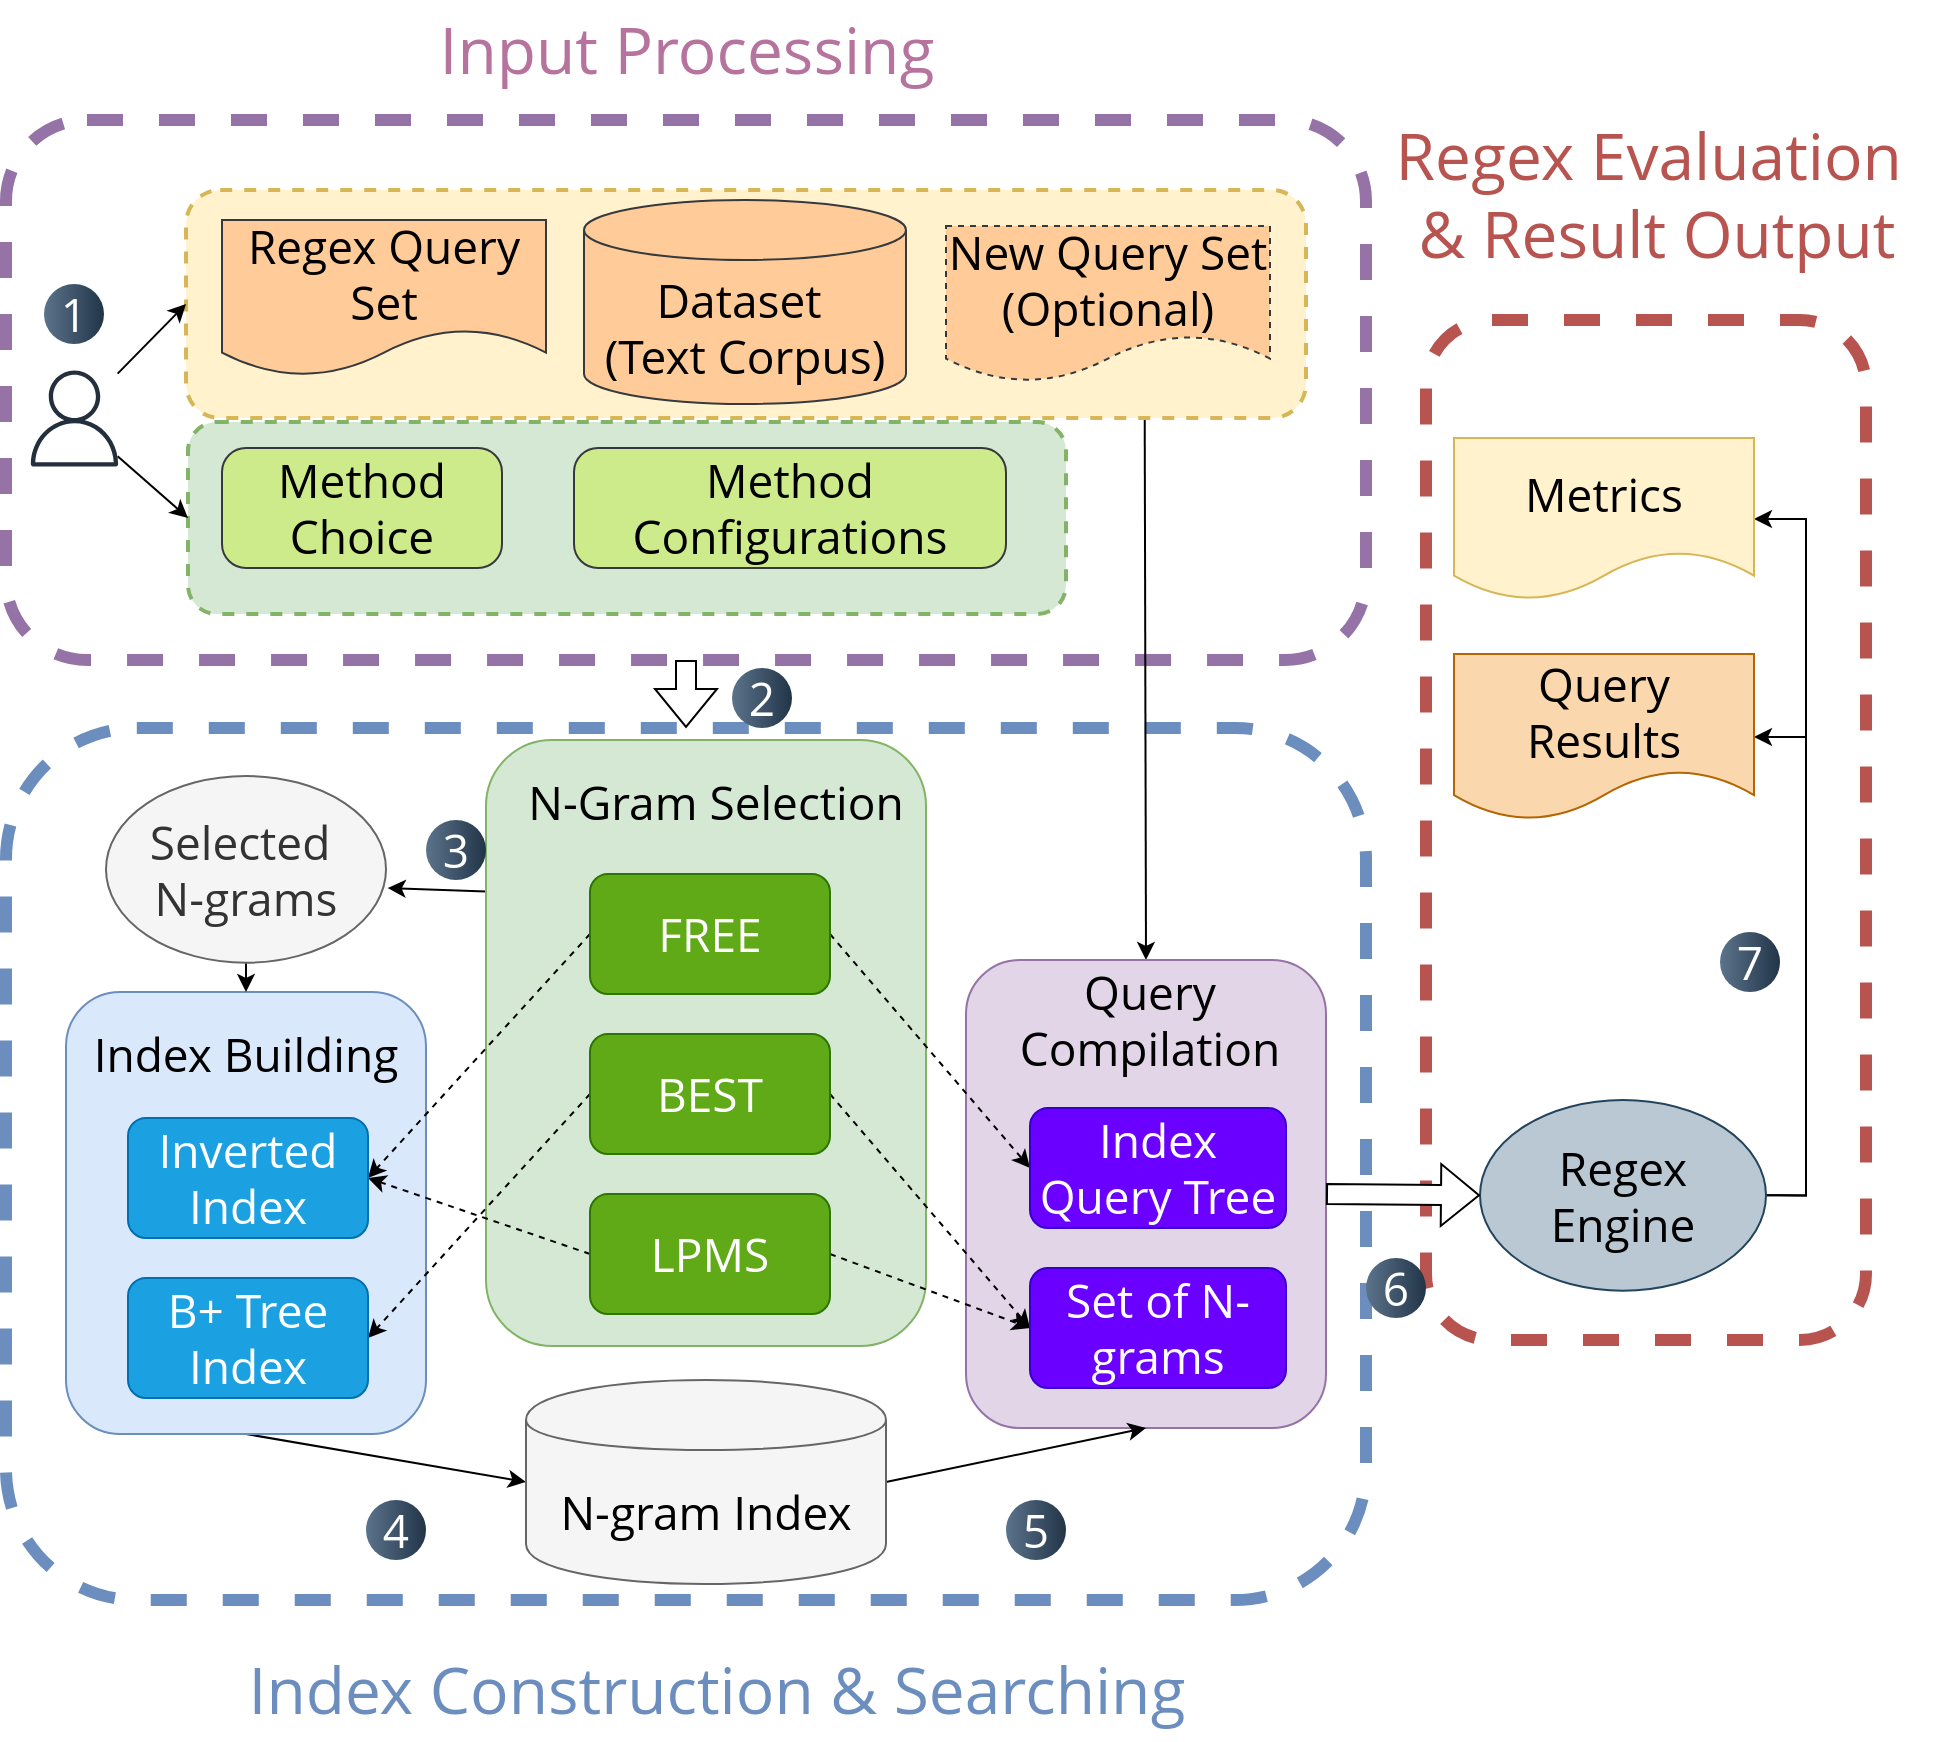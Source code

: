 <mxfile version="26.0.16">
  <diagram name="Page-1" id="XOBH2UwNxH3h4FvQxT4a">
    <mxGraphModel dx="3275" dy="1269" grid="1" gridSize="10" guides="1" tooltips="1" connect="1" arrows="1" fold="1" page="1" pageScale="1" pageWidth="827" pageHeight="1169" math="0" shadow="0">
      <root>
        <mxCell id="0" />
        <mxCell id="1" parent="0" />
        <mxCell id="XznajtD9aebyjoyYeydh-54" value="" style="rounded=1;whiteSpace=wrap;html=1;fillColor=none;strokeColor=#6c8ebf;dashed=1;strokeWidth=6;fontSize=23;fontStyle=0;fontFamily=open sans;" parent="1" vertex="1">
          <mxGeometry x="120" y="964" width="680" height="436" as="geometry" />
        </mxCell>
        <mxCell id="GMcssU_Ty1ya55II_kSy-3" value="" style="rounded=1;whiteSpace=wrap;html=1;fillColor=none;dashed=1;strokeWidth=6;strokeColor=#b85450;fontStyle=0;fontFamily=open sans;fontSize=23;" parent="1" vertex="1">
          <mxGeometry x="830" y="760" width="220" height="510" as="geometry" />
        </mxCell>
        <mxCell id="XznajtD9aebyjoyYeydh-66" value="" style="rounded=0;orthogonalLoop=1;jettySize=auto;html=1;entryX=0.5;entryY=0;entryDx=0;entryDy=0;shape=flexArrow;fontStyle=0;fontFamily=open sans;fontSize=23;" parent="1" source="XznajtD9aebyjoyYeydh-53" target="XznajtD9aebyjoyYeydh-54" edge="1">
          <mxGeometry relative="1" as="geometry">
            <mxPoint x="500" y="950" as="targetPoint" />
          </mxGeometry>
        </mxCell>
        <mxCell id="XznajtD9aebyjoyYeydh-53" value="" style="rounded=1;whiteSpace=wrap;html=1;fillColor=none;strokeColor=#9673a6;dashed=1;strokeWidth=6;fontSize=22;fontStyle=0;fontFamily=open sans;" parent="1" vertex="1">
          <mxGeometry x="120" y="660" width="680" height="270" as="geometry" />
        </mxCell>
        <mxCell id="XznajtD9aebyjoyYeydh-44" value="" style="rounded=1;whiteSpace=wrap;html=1;fillColor=#d5e8d4;dashed=1;strokeColor=#82b366;strokeWidth=2;fontSize=23;fontStyle=0;fontFamily=open sans;" parent="1" vertex="1">
          <mxGeometry x="211" y="811" width="439" height="96" as="geometry" />
        </mxCell>
        <mxCell id="XznajtD9aebyjoyYeydh-50" style="edgeStyle=none;rounded=0;orthogonalLoop=1;jettySize=auto;html=1;exitX=0.856;exitY=1.002;exitDx=0;exitDy=0;entryX=0.5;entryY=0;entryDx=0;entryDy=0;exitPerimeter=0;fontSize=23;fontStyle=0;fontFamily=open sans;" parent="1" source="XznajtD9aebyjoyYeydh-43" target="XznajtD9aebyjoyYeydh-16" edge="1">
          <mxGeometry relative="1" as="geometry" />
        </mxCell>
        <mxCell id="XznajtD9aebyjoyYeydh-43" value="" style="rounded=1;whiteSpace=wrap;html=1;fillColor=#fff2cc;dashed=1;strokeColor=#d6b656;strokeWidth=2;fontSize=24;fontStyle=0;fontFamily=open sans;" parent="1" vertex="1">
          <mxGeometry x="210" y="695" width="560" height="114" as="geometry" />
        </mxCell>
        <mxCell id="XznajtD9aebyjoyYeydh-16" value="" style="rounded=1;whiteSpace=wrap;html=1;fillColor=#e1d5e7;strokeColor=#9673a6;fontSize=23;fontStyle=0;fontFamily=open sans;" parent="1" vertex="1">
          <mxGeometry x="600" y="1080" width="180" height="234" as="geometry" />
        </mxCell>
        <mxCell id="XznajtD9aebyjoyYeydh-29" style="edgeStyle=none;rounded=0;orthogonalLoop=1;jettySize=auto;html=1;exitX=0.5;exitY=1;exitDx=0;exitDy=0;entryX=0;entryY=0.5;entryDx=0;entryDy=0;fontSize=23;fontStyle=0;fontFamily=open sans;" parent="1" source="XznajtD9aebyjoyYeydh-11" target="XznajtD9aebyjoyYeydh-21" edge="1">
          <mxGeometry relative="1" as="geometry">
            <mxPoint x="260" y="1302" as="targetPoint" />
          </mxGeometry>
        </mxCell>
        <mxCell id="XznajtD9aebyjoyYeydh-11" value="" style="rounded=1;whiteSpace=wrap;html=1;fillColor=#dae8fc;strokeColor=#6c8ebf;fontSize=23;fontStyle=0;fontFamily=open sans;" parent="1" vertex="1">
          <mxGeometry x="150" y="1096" width="180" height="221" as="geometry" />
        </mxCell>
        <mxCell id="XznajtD9aebyjoyYeydh-28" style="edgeStyle=none;rounded=0;orthogonalLoop=1;jettySize=auto;html=1;exitX=0;exitY=0.25;exitDx=0;exitDy=0;entryX=1.006;entryY=0.6;entryDx=0;entryDy=0;entryPerimeter=0;fontSize=23;fontStyle=0;fontFamily=open sans;" parent="1" source="XznajtD9aebyjoyYeydh-6" target="XznajtD9aebyjoyYeydh-27" edge="1">
          <mxGeometry relative="1" as="geometry" />
        </mxCell>
        <mxCell id="XznajtD9aebyjoyYeydh-6" value="" style="rounded=1;whiteSpace=wrap;html=1;fillColor=#d5e8d4;strokeColor=#82b366;fontSize=23;fontStyle=0;fontFamily=open sans;" parent="1" vertex="1">
          <mxGeometry x="360" y="970" width="220" height="303" as="geometry" />
        </mxCell>
        <mxCell id="XznajtD9aebyjoyYeydh-24" style="edgeStyle=none;rounded=0;orthogonalLoop=1;jettySize=auto;html=1;exitX=0;exitY=0.5;exitDx=0;exitDy=0;entryX=1;entryY=0.5;entryDx=0;entryDy=0;fontSize=23;dashed=1;fontStyle=0;fontFamily=open sans;" parent="1" source="XznajtD9aebyjoyYeydh-7" target="XznajtD9aebyjoyYeydh-14" edge="1">
          <mxGeometry relative="1" as="geometry" />
        </mxCell>
        <mxCell id="XznajtD9aebyjoyYeydh-33" style="edgeStyle=none;rounded=0;orthogonalLoop=1;jettySize=auto;html=1;exitX=1;exitY=0.5;exitDx=0;exitDy=0;entryX=0;entryY=0.5;entryDx=0;entryDy=0;fontSize=23;dashed=1;fontStyle=0;fontFamily=open sans;" parent="1" source="XznajtD9aebyjoyYeydh-7" target="XznajtD9aebyjoyYeydh-18" edge="1">
          <mxGeometry relative="1" as="geometry" />
        </mxCell>
        <mxCell id="XznajtD9aebyjoyYeydh-7" value="FREE" style="rounded=1;whiteSpace=wrap;html=1;fillColor=#60a917;strokeColor=#2D7600;fontSize=23;fontColor=#ffffff;fontStyle=0;fontFamily=open sans;" parent="1" vertex="1">
          <mxGeometry x="412" y="1037" width="120" height="60" as="geometry" />
        </mxCell>
        <mxCell id="XznajtD9aebyjoyYeydh-26" style="edgeStyle=none;rounded=0;orthogonalLoop=1;jettySize=auto;html=1;exitX=0;exitY=0.5;exitDx=0;exitDy=0;entryX=1;entryY=0.5;entryDx=0;entryDy=0;fontSize=23;dashed=1;fontStyle=0;fontFamily=open sans;" parent="1" source="XznajtD9aebyjoyYeydh-8" target="XznajtD9aebyjoyYeydh-14" edge="1">
          <mxGeometry relative="1" as="geometry" />
        </mxCell>
        <mxCell id="XznajtD9aebyjoyYeydh-35" style="edgeStyle=none;rounded=0;orthogonalLoop=1;jettySize=auto;html=1;exitX=1;exitY=0.5;exitDx=0;exitDy=0;entryX=0;entryY=0.5;entryDx=0;entryDy=0;fontSize=23;dashed=1;fontStyle=0;fontFamily=open sans;" parent="1" source="XznajtD9aebyjoyYeydh-8" target="XznajtD9aebyjoyYeydh-17" edge="1">
          <mxGeometry relative="1" as="geometry" />
        </mxCell>
        <mxCell id="XznajtD9aebyjoyYeydh-8" value="LPMS" style="rounded=1;whiteSpace=wrap;html=1;fillColor=#60a917;strokeColor=#2D7600;fontSize=23;fontColor=#ffffff;fontStyle=0;fontFamily=open sans;" parent="1" vertex="1">
          <mxGeometry x="412" y="1197" width="120" height="60" as="geometry" />
        </mxCell>
        <mxCell id="XznajtD9aebyjoyYeydh-25" style="edgeStyle=none;rounded=0;orthogonalLoop=1;jettySize=auto;html=1;exitX=0;exitY=0.5;exitDx=0;exitDy=0;entryX=1;entryY=0.5;entryDx=0;entryDy=0;fontSize=23;dashed=1;fontStyle=0;fontFamily=open sans;" parent="1" source="XznajtD9aebyjoyYeydh-9" target="XznajtD9aebyjoyYeydh-13" edge="1">
          <mxGeometry relative="1" as="geometry" />
        </mxCell>
        <mxCell id="XznajtD9aebyjoyYeydh-34" style="edgeStyle=none;rounded=0;orthogonalLoop=1;jettySize=auto;html=1;exitX=1;exitY=0.5;exitDx=0;exitDy=0;entryX=0;entryY=0.5;entryDx=0;entryDy=0;fontSize=23;dashed=1;fontStyle=0;fontFamily=open sans;" parent="1" source="XznajtD9aebyjoyYeydh-9" target="XznajtD9aebyjoyYeydh-17" edge="1">
          <mxGeometry relative="1" as="geometry" />
        </mxCell>
        <mxCell id="XznajtD9aebyjoyYeydh-9" value="BEST" style="rounded=1;whiteSpace=wrap;html=1;fillColor=#60a917;strokeColor=#2D7600;fontSize=23;fontColor=#ffffff;fontStyle=0;fontFamily=open sans;" parent="1" vertex="1">
          <mxGeometry x="412" y="1117" width="120" height="60" as="geometry" />
        </mxCell>
        <mxCell id="XznajtD9aebyjoyYeydh-10" value="N-Gram Selection" style="rounded=1;whiteSpace=wrap;html=1;fillColor=none;strokeColor=none;fontSize=23;fontStyle=0;fontFamily=open sans;" parent="1" vertex="1">
          <mxGeometry x="370" y="981" width="210" height="40" as="geometry" />
        </mxCell>
        <mxCell id="XznajtD9aebyjoyYeydh-13" value="B+ Tree Index" style="rounded=1;whiteSpace=wrap;html=1;fillColor=#1ba1e2;strokeColor=#006EAF;fontSize=23;fontColor=#ffffff;fontStyle=0;fontFamily=open sans;" parent="1" vertex="1">
          <mxGeometry x="181" y="1239" width="120" height="60" as="geometry" />
        </mxCell>
        <mxCell id="XznajtD9aebyjoyYeydh-14" value="Inverted Index" style="rounded=1;whiteSpace=wrap;html=1;fillColor=#1ba1e2;strokeColor=#006EAF;fontSize=23;fontColor=#ffffff;fontStyle=0;fontFamily=open sans;" parent="1" vertex="1">
          <mxGeometry x="181" y="1159" width="120" height="60" as="geometry" />
        </mxCell>
        <mxCell id="XznajtD9aebyjoyYeydh-15" value="Index Building" style="rounded=1;whiteSpace=wrap;html=1;fillColor=none;strokeColor=none;fontSize=23;fontStyle=0;fontFamily=open sans;" parent="1" vertex="1">
          <mxGeometry x="160" y="1107" width="160" height="40" as="geometry" />
        </mxCell>
        <mxCell id="XznajtD9aebyjoyYeydh-17" value="Set of N-grams" style="rounded=1;whiteSpace=wrap;html=1;fillColor=#6a00ff;strokeColor=#3700CC;fontSize=23;fontColor=#ffffff;fontStyle=0;fontFamily=open sans;" parent="1" vertex="1">
          <mxGeometry x="632" y="1234" width="128" height="60" as="geometry" />
        </mxCell>
        <mxCell id="XznajtD9aebyjoyYeydh-18" value="Index Query Tree" style="rounded=1;whiteSpace=wrap;html=1;fillColor=#6a00ff;strokeColor=#3700CC;fontSize=23;fontColor=#ffffff;fontStyle=0;fontFamily=open sans;" parent="1" vertex="1">
          <mxGeometry x="632" y="1154" width="128" height="60" as="geometry" />
        </mxCell>
        <mxCell id="XznajtD9aebyjoyYeydh-19" value="Query Compilation" style="rounded=1;whiteSpace=wrap;html=1;fillColor=none;strokeColor=none;fontSize=23;fontStyle=0;fontFamily=open sans;" parent="1" vertex="1">
          <mxGeometry x="617" y="1090" width="150" height="40" as="geometry" />
        </mxCell>
        <mxCell id="XznajtD9aebyjoyYeydh-32" style="edgeStyle=none;rounded=0;orthogonalLoop=1;jettySize=auto;html=1;exitX=1;exitY=0.5;exitDx=0;exitDy=0;entryX=0.5;entryY=1;entryDx=0;entryDy=0;fontSize=23;fontStyle=0;fontFamily=open sans;" parent="1" source="XznajtD9aebyjoyYeydh-21" target="XznajtD9aebyjoyYeydh-16" edge="1">
          <mxGeometry relative="1" as="geometry" />
        </mxCell>
        <mxCell id="XznajtD9aebyjoyYeydh-21" value="N-gram Index" style="shape=cylinder;whiteSpace=wrap;html=1;boundedLbl=1;fillColor=#f5f5f5;strokeColor=#666666;fontSize=23;fontStyle=0;fontFamily=open sans;" parent="1" vertex="1">
          <mxGeometry x="380" y="1290" width="180" height="102" as="geometry" />
        </mxCell>
        <mxCell id="XznajtD9aebyjoyYeydh-37" style="edgeStyle=none;rounded=0;orthogonalLoop=1;jettySize=auto;html=1;exitX=0.5;exitY=1;exitDx=0;exitDy=0;entryX=0.5;entryY=0;entryDx=0;entryDy=0;fontSize=23;fontStyle=0;fontFamily=open sans;" parent="1" source="XznajtD9aebyjoyYeydh-27" target="XznajtD9aebyjoyYeydh-11" edge="1">
          <mxGeometry relative="1" as="geometry" />
        </mxCell>
        <mxCell id="XznajtD9aebyjoyYeydh-27" value="Selected&amp;nbsp;&lt;div&gt;N-grams&lt;/div&gt;" style="shape=ellipse;whiteSpace=wrap;html=1;aspect=fixed;fillColor=#f5f5f5;strokeColor=#666666;fontSize=23;fontColor=#333333;fontStyle=0;fontFamily=open sans;" parent="1" vertex="1">
          <mxGeometry x="170" y="988" width="140" height="93.33" as="geometry" />
        </mxCell>
        <mxCell id="XznajtD9aebyjoyYeydh-38" value="Dataset&amp;nbsp;&lt;div&gt;(Text Corpus)&lt;/div&gt;" style="shape=cylinder3;whiteSpace=wrap;html=1;boundedLbl=1;backgroundOutline=1;size=15;fillColor=#ffcc99;strokeColor=#36393d;fontSize=23;fontStyle=0;fontFamily=open sans;" parent="1" vertex="1">
          <mxGeometry x="409" y="700" width="161" height="102" as="geometry" />
        </mxCell>
        <mxCell id="XznajtD9aebyjoyYeydh-39" value="Regex Query Set" style="shape=document;whiteSpace=wrap;html=1;boundedLbl=1;fillColor=#ffcc99;strokeColor=#36393d;fontSize=23;fontStyle=0;fontFamily=open sans;" parent="1" vertex="1">
          <mxGeometry x="228" y="710" width="162" height="78" as="geometry" />
        </mxCell>
        <mxCell id="XznajtD9aebyjoyYeydh-40" value="Method Choice" style="whiteSpace=wrap;rounded=1;fillColor=#cdeb8b;strokeColor=#36393d;size=0.167;arcSize=20;html=1;shadow=0;fontSize=23;fontStyle=0;fontFamily=open sans;" parent="1" vertex="1">
          <mxGeometry x="228" y="824" width="140" height="60" as="geometry" />
        </mxCell>
        <mxCell id="XznajtD9aebyjoyYeydh-42" value="New Query Set (Optional)" style="shape=document;whiteSpace=wrap;html=1;boundedLbl=1;dashed=1;fillColor=#ffcc99;strokeColor=#36393d;fontSize=23;fontStyle=0;fontFamily=open sans;" parent="1" vertex="1">
          <mxGeometry x="590" y="713" width="162" height="78" as="geometry" />
        </mxCell>
        <mxCell id="XznajtD9aebyjoyYeydh-45" value="" style="group;fontSize=23;fontStyle=0;fontFamily=open sans;" parent="1" vertex="1" connectable="0">
          <mxGeometry x="130" y="785" width="48" height="49" as="geometry" />
        </mxCell>
        <mxCell id="XznajtD9aebyjoyYeydh-46" value="" style="rounded=0;whiteSpace=wrap;html=1;strokeColor=none;fontSize=23;fontStyle=0;fontFamily=open sans;" parent="XznajtD9aebyjoyYeydh-45" vertex="1">
          <mxGeometry x="2" y="19" width="40" height="30" as="geometry" />
        </mxCell>
        <mxCell id="XznajtD9aebyjoyYeydh-47" value="" style="sketch=0;outlineConnect=0;fontColor=#232F3E;gradientColor=none;fillColor=#232F3D;strokeColor=none;dashed=0;verticalLabelPosition=bottom;verticalAlign=top;align=center;html=1;fontSize=23;fontStyle=0;aspect=fixed;pointerEvents=1;shape=mxgraph.aws4.user;strokeWidth=0;fontFamily=open sans;" parent="XznajtD9aebyjoyYeydh-45" vertex="1">
          <mxGeometry width="48" height="48" as="geometry" />
        </mxCell>
        <mxCell id="XznajtD9aebyjoyYeydh-48" style="edgeStyle=none;rounded=0;orthogonalLoop=1;jettySize=auto;html=1;entryX=0;entryY=0.5;entryDx=0;entryDy=0;fontSize=23;fontStyle=0;fontFamily=open sans;" parent="1" source="XznajtD9aebyjoyYeydh-47" target="XznajtD9aebyjoyYeydh-43" edge="1">
          <mxGeometry relative="1" as="geometry" />
        </mxCell>
        <mxCell id="XznajtD9aebyjoyYeydh-49" style="edgeStyle=none;rounded=0;orthogonalLoop=1;jettySize=auto;html=1;entryX=0;entryY=0.5;entryDx=0;entryDy=0;fontSize=23;fontStyle=0;fontFamily=open sans;" parent="1" source="XznajtD9aebyjoyYeydh-47" target="XznajtD9aebyjoyYeydh-44" edge="1">
          <mxGeometry relative="1" as="geometry" />
        </mxCell>
        <mxCell id="XznajtD9aebyjoyYeydh-63" style="edgeStyle=orthogonalEdgeStyle;rounded=0;orthogonalLoop=1;jettySize=auto;html=1;exitX=1;exitY=0.5;exitDx=0;exitDy=0;entryX=1;entryY=0.5;entryDx=0;entryDy=0;fontSize=23;fontStyle=0;fontFamily=open sans;" parent="1" source="XznajtD9aebyjoyYeydh-56" target="XznajtD9aebyjoyYeydh-57" edge="1">
          <mxGeometry relative="1" as="geometry" />
        </mxCell>
        <mxCell id="XznajtD9aebyjoyYeydh-65" style="edgeStyle=orthogonalEdgeStyle;rounded=0;orthogonalLoop=1;jettySize=auto;html=1;exitX=1;exitY=0.5;exitDx=0;exitDy=0;entryX=1;entryY=0.5;entryDx=0;entryDy=0;fontSize=23;fontStyle=0;fontFamily=open sans;" parent="1" source="XznajtD9aebyjoyYeydh-56" target="XznajtD9aebyjoyYeydh-58" edge="1">
          <mxGeometry relative="1" as="geometry" />
        </mxCell>
        <mxCell id="XznajtD9aebyjoyYeydh-56" value="Regex Engine" style="shape=ellipse;whiteSpace=wrap;html=1;aspect=fixed;fillColor=#bac8d3;strokeColor=#23445d;fontSize=23;fontStyle=0;fontFamily=open sans;" parent="1" vertex="1">
          <mxGeometry x="857" y="1150" width="143" height="95.34" as="geometry" />
        </mxCell>
        <mxCell id="XznajtD9aebyjoyYeydh-57" value="Metrics" style="shape=document;whiteSpace=wrap;html=1;boundedLbl=1;fillColor=#fff2cc;strokeColor=#d6b656;fontSize=23;fontStyle=0;fontFamily=open sans;" parent="1" vertex="1">
          <mxGeometry x="844" y="819" width="150" height="81" as="geometry" />
        </mxCell>
        <mxCell id="XznajtD9aebyjoyYeydh-58" value="Query Results" style="shape=document;whiteSpace=wrap;html=1;boundedLbl=1;fillColor=#fad7ac;strokeColor=#b46504;fontSize=23;fontStyle=0;fontFamily=open sans;" parent="1" vertex="1">
          <mxGeometry x="844" y="927" width="150" height="83" as="geometry" />
        </mxCell>
        <mxCell id="XznajtD9aebyjoyYeydh-69" value="1" style="ellipse;whiteSpace=wrap;html=1;aspect=fixed;rotation=0;gradientColor=#223548;strokeColor=none;gradientDirection=east;fillColor=#5b738b;rounded=0;pointerEvents=0;fontFamily=open sans;fontSize=23;fontColor=#FFFFFF;spacingTop=4;spacingBottom=4;spacingLeft=4;spacingRight=4;points=[];fontStyle=0" parent="1" vertex="1">
          <mxGeometry x="139" y="742" width="30" height="30" as="geometry" />
        </mxCell>
        <mxCell id="XznajtD9aebyjoyYeydh-70" value="2" style="ellipse;whiteSpace=wrap;html=1;aspect=fixed;rotation=0;gradientColor=#223548;strokeColor=none;gradientDirection=east;fillColor=#5b738b;rounded=0;pointerEvents=0;fontFamily=open sans;fontSize=23;fontColor=#FFFFFF;spacingTop=4;spacingBottom=4;spacingLeft=4;spacingRight=4;points=[];fontStyle=0" parent="1" vertex="1">
          <mxGeometry x="483" y="934" width="30" height="30" as="geometry" />
        </mxCell>
        <mxCell id="XznajtD9aebyjoyYeydh-71" value="3" style="ellipse;whiteSpace=wrap;html=1;aspect=fixed;rotation=0;gradientColor=#223548;strokeColor=none;gradientDirection=east;fillColor=#5b738b;rounded=0;pointerEvents=0;fontFamily=open sans;fontSize=23;fontColor=#FFFFFF;spacingTop=4;spacingBottom=4;spacingLeft=4;spacingRight=4;points=[];fontStyle=0" parent="1" vertex="1">
          <mxGeometry x="330" y="1010" width="30" height="30" as="geometry" />
        </mxCell>
        <mxCell id="XznajtD9aebyjoyYeydh-72" value="4" style="ellipse;whiteSpace=wrap;html=1;aspect=fixed;rotation=0;gradientColor=#223548;strokeColor=none;gradientDirection=east;fillColor=#5b738b;rounded=0;pointerEvents=0;fontFamily=open sans;fontSize=23;fontColor=#FFFFFF;spacingTop=4;spacingBottom=4;spacingLeft=4;spacingRight=4;points=[];fontStyle=0" parent="1" vertex="1">
          <mxGeometry x="300" y="1350" width="30" height="30" as="geometry" />
        </mxCell>
        <mxCell id="XznajtD9aebyjoyYeydh-73" value="5" style="ellipse;whiteSpace=wrap;html=1;aspect=fixed;rotation=0;gradientColor=#223548;strokeColor=none;gradientDirection=east;fillColor=#5b738b;rounded=0;pointerEvents=0;fontFamily=open sans;fontSize=23;fontColor=#FFFFFF;spacingTop=4;spacingBottom=4;spacingLeft=4;spacingRight=4;points=[];fontStyle=0" parent="1" vertex="1">
          <mxGeometry x="620" y="1350" width="30" height="30" as="geometry" />
        </mxCell>
        <mxCell id="XznajtD9aebyjoyYeydh-74" value="6" style="ellipse;whiteSpace=wrap;html=1;aspect=fixed;rotation=0;gradientColor=#223548;strokeColor=none;gradientDirection=east;fillColor=#5b738b;rounded=0;pointerEvents=0;fontFamily=open sans;fontSize=23;fontColor=#FFFFFF;spacingTop=4;spacingBottom=4;spacingLeft=4;spacingRight=4;points=[];fontStyle=0" parent="1" vertex="1">
          <mxGeometry x="800" y="1229" width="30" height="30" as="geometry" />
        </mxCell>
        <mxCell id="XznajtD9aebyjoyYeydh-62" style="edgeStyle=none;rounded=0;orthogonalLoop=1;jettySize=auto;html=1;exitX=1;exitY=0.5;exitDx=0;exitDy=0;entryX=0;entryY=0.5;entryDx=0;entryDy=0;fontSize=23;shape=flexArrow;fillColor=default;fontStyle=0;fontFamily=open sans;" parent="1" source="XznajtD9aebyjoyYeydh-16" target="XznajtD9aebyjoyYeydh-56" edge="1">
          <mxGeometry relative="1" as="geometry" />
        </mxCell>
        <mxCell id="XznajtD9aebyjoyYeydh-75" value="7" style="ellipse;whiteSpace=wrap;html=1;aspect=fixed;rotation=0;gradientColor=#223548;strokeColor=none;gradientDirection=east;fillColor=#5b738b;rounded=0;pointerEvents=0;fontFamily=open sans;fontSize=23;fontColor=#FFFFFF;spacingTop=4;spacingBottom=4;spacingLeft=4;spacingRight=4;points=[];fontStyle=0" parent="1" vertex="1">
          <mxGeometry x="977" y="1066" width="30" height="30" as="geometry" />
        </mxCell>
        <mxCell id="GMcssU_Ty1ya55II_kSy-1" value="&lt;font style=&quot;color: rgb(181, 115, 157);&quot;&gt;&lt;span&gt;Input Processing&lt;/span&gt;&lt;/font&gt;" style="text;html=1;align=center;verticalAlign=middle;resizable=0;points=[];autosize=1;strokeColor=none;fillColor=none;fontStyle=0;fontFamily=open sans;fontSize=32;" parent="1" vertex="1">
          <mxGeometry x="325" y="600" width="270" height="50" as="geometry" />
        </mxCell>
        <mxCell id="GMcssU_Ty1ya55II_kSy-2" value="&lt;font style=&quot;color: light-dark(rgb(108, 142, 191), rgb(237, 237, 237));&quot;&gt;Index Construction &amp;amp; Searching&lt;/font&gt;" style="text;html=1;align=center;verticalAlign=middle;resizable=0;points=[];autosize=1;strokeColor=none;fillColor=none;fontStyle=0;fontSize=32;fontFamily=open sans;" parent="1" vertex="1">
          <mxGeometry x="230" y="1420" width="490" height="50" as="geometry" />
        </mxCell>
        <mxCell id="GMcssU_Ty1ya55II_kSy-5" value="&lt;font style=&quot;color: light-dark(rgb(184, 84, 80), rgb(237, 237, 237));&quot;&gt;&lt;span&gt;Regex Evaluation&amp;nbsp;&lt;/span&gt;&lt;/font&gt;&lt;div&gt;&lt;font style=&quot;color: light-dark(rgb(184, 84, 80), rgb(237, 237, 237));&quot;&gt;&lt;span&gt;&amp;amp; Result Output&lt;/span&gt;&lt;/font&gt;&lt;/div&gt;" style="text;html=1;align=center;verticalAlign=middle;resizable=0;points=[];autosize=1;strokeColor=none;fillColor=none;fontStyle=0;fontFamily=open sans;fontSize=32;" parent="1" vertex="1">
          <mxGeometry x="800" y="652" width="290" height="90" as="geometry" />
        </mxCell>
        <mxCell id="GMcssU_Ty1ya55II_kSy-6" value="Method Configurations" style="whiteSpace=wrap;rounded=1;fillColor=#cdeb8b;strokeColor=#36393d;size=0.167;arcSize=20;html=1;shadow=0;fontSize=23;fontStyle=0;fontFamily=open sans;" parent="1" vertex="1">
          <mxGeometry x="404" y="824" width="216" height="60" as="geometry" />
        </mxCell>
      </root>
    </mxGraphModel>
  </diagram>
</mxfile>

